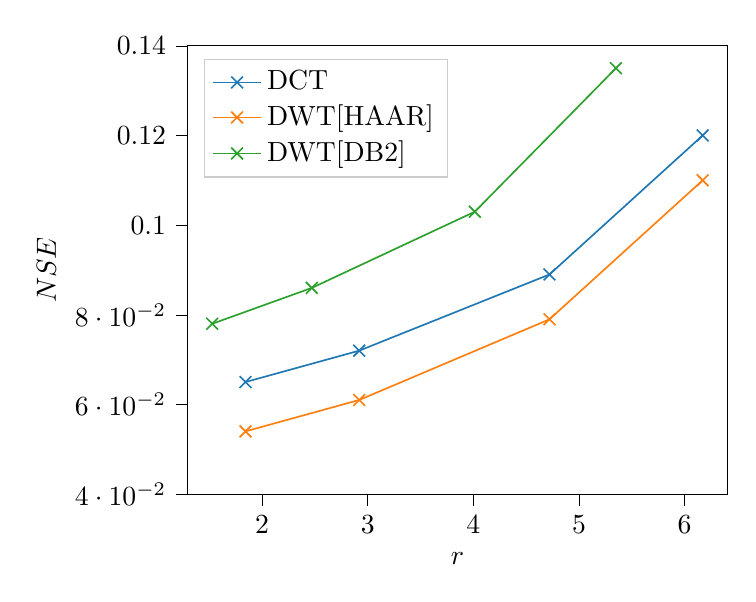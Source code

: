 % This file was created with tikzplotlib v0.10.1.
\begin{tikzpicture}

\definecolor{darkgray176}{RGB}{176,176,176}
\definecolor{darkorange25512714}{RGB}{255,127,14}
\definecolor{forestgreen4416044}{RGB}{44,160,44}
\definecolor{lightgray204}{RGB}{204,204,204}
\definecolor{steelblue31119180}{RGB}{31,119,180}

\begin{axis}[
legend cell align={left},
legend style={
  fill opacity=0.8,
  draw opacity=1,
  text opacity=1,
  at={(0.03,0.97)},
  anchor=north west,
  draw=lightgray204
},
tick align=outside,
tick pos=left,
x grid style={darkgray176},
xlabel={\(\displaystyle r\)},
xmin=1.294, xmax=6.404,
xtick style={color=black},
y grid style={darkgray176},
ylabel={\(\displaystyle NSE\)},
ymin=0.04, ymax=0.14,
ytick style={color=black}
]
\addplot [semithick, steelblue31119180, mark=x, mark size=3.0, mark options={solid}]
table {%
6.171 0.12
4.721 0.089
2.919 0.072
1.842 0.065
};
\addlegendentry{DCT}
\addplot [semithick, darkorange25512714, mark=x, mark size=3.0, mark options={solid}]
table {%
6.171 0.11
4.721 0.079
2.919 0.061
1.842 0.054
};
\addlegendentry{DWT[HAAR]}
\addplot [semithick, forestgreen4416044, mark=x, mark size=3.0, mark options={solid}]
table {%
5.35 0.135
4.014 0.103
2.47 0.086
1.527 0.078
};
\addlegendentry{DWT[DB2]}
\end{axis}

\end{tikzpicture}
